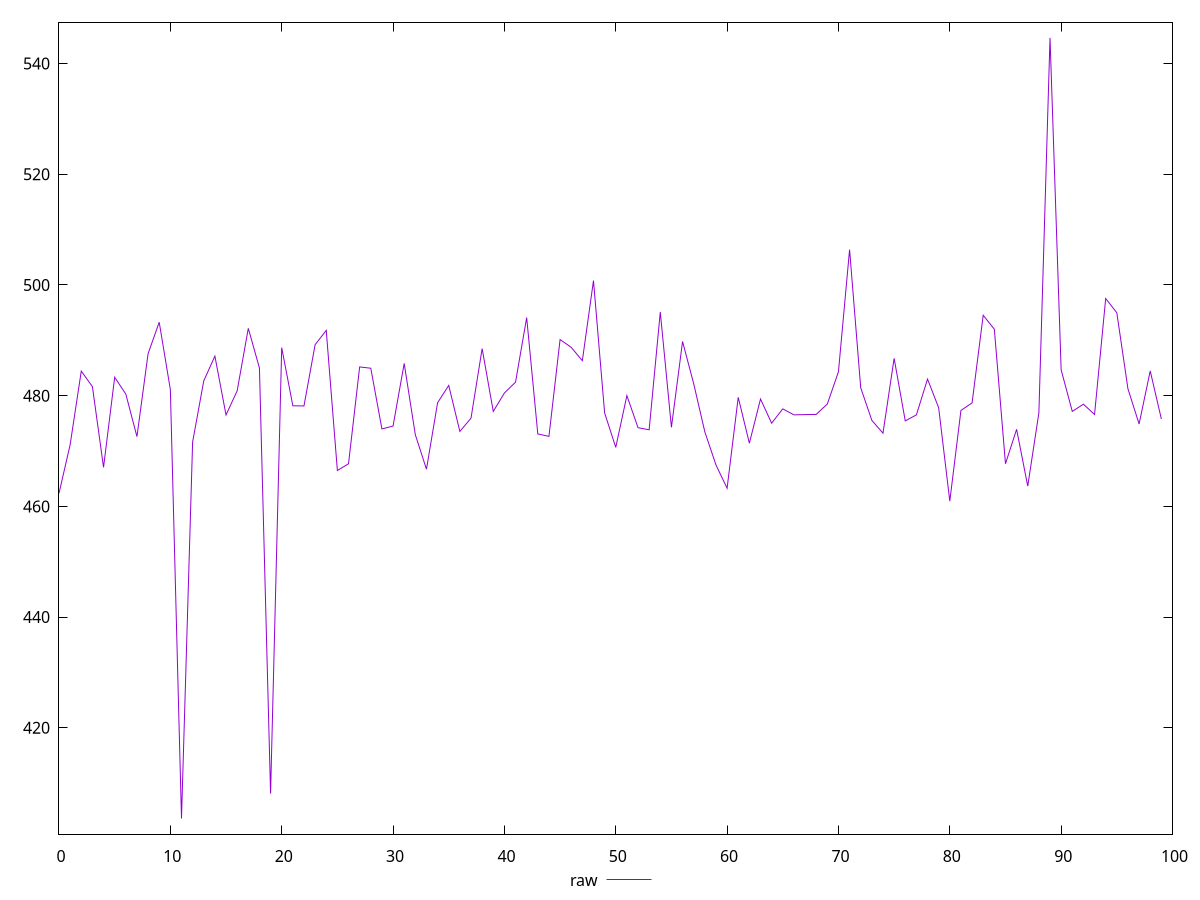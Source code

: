 reset
set terminal svg size 640, 490 enhanced background rgb 'white'
set output "reprap/mainthread-work-breakdown/samples/pages+cached+noexternal+nocss/raw/values.svg"

$raw <<EOF
0 462.3599999999999
1 471.148
2 484.4360000000001
3 481.64
4 467.0559999999998
5 483.32800000000026
6 480.29600000000016
7 472.6080000000003
8 487.5880000000002
9 493.2760000000004
10 481.11600000000027
11 403.6120000000001
12 471.63600000000065
13 482.67600000000016
14 487.1560000000006
15 476.516
16 480.8840000000004
17 492.168
18 485.008
19 408.1279999999999
20 488.68800000000016
21 478.1800000000001
22 478.14800000000014
23 489.21600000000024
24 491.8000000000004
25 466.48800000000034
26 467.70400000000035
27 485.19600000000025
28 484.96400000000006
29 473.9920000000006
30 474.5160000000002
31 485.8280000000003
32 472.95200000000006
33 466.72
34 478.73200000000054
35 481.8520000000004
36 473.54400000000044
37 475.93600000000004
38 488.5120000000004
39 477.16000000000025
40 480.4880000000002
41 482.45200000000034
42 494.1080000000003
43 473.09200000000016
44 472.65200000000044
45 490.14400000000046
46 488.7319999999999
47 486.3240000000002
48 500.8000000000002
49 476.89600000000024
50 470.664
51 480.0200000000003
52 474.22000000000014
53 473.84400000000056
54 495.108
55 474.28800000000007
56 489.7920000000001
57 482.1640000000002
58 473.4720000000001
59 467.48799999999994
60 463.2760000000002
61 479.7040000000002
62 471.41200000000015
63 479.3960000000004
64 475.0320000000004
65 477.624
66 476.54
67 476.5840000000001
68 476.6200000000002
69 478.4920000000004
70 484.31999999999977
71 506.3920000000003
72 481.4240000000001
73 475.54400000000015
74 473.228
75 486.75200000000063
76 475.4440000000006
77 476.53200000000004
78 482.99600000000004
79 477.8240000000002
80 460.9520000000001
81 477.33600000000024
82 478.70000000000005
83 494.53200000000004
84 492.01199999999994
85 467.70400000000006
86 473.92800000000034
87 463.66399999999993
88 476.90000000000026
89 544.6400000000001
90 484.6640000000002
91 477.1640000000001
92 478.4640000000001
93 476.60400000000004
94 497.5600000000002
95 494.9800000000003
96 481.23600000000044
97 474.89200000000017
98 484.4760000000001
99 475.79600000000005
EOF

set key outside below
set yrange [400.7914400000001:547.4605600000001]

plot \
  $raw title "raw" with line, \


reset